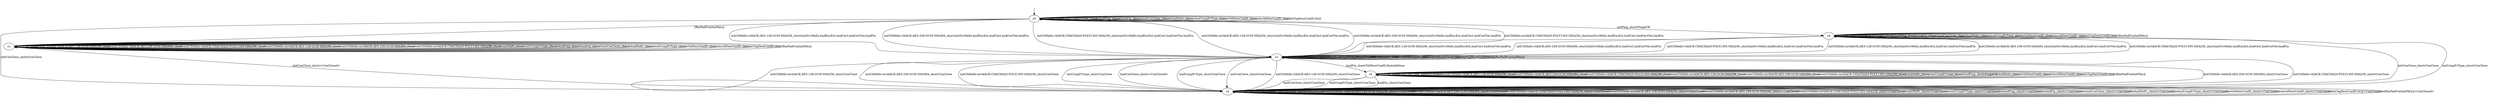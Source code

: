 digraph "../results/xquicModels/xquic-B-sCS-0/learnedModel" {
s0 [label=s0];
s1 [label=s1];
s2 [label=s2];
s3 [label=s3];
s4 [label=s4];
s5 [label=s5];
s0 -> s4  [label="initPing_short/PingACK "];
s0 -> s3  [label="initConClose_short/ConClose "];
s0 -> s2  [label="initCltHello-vldACK:AES-128-GCM-SHA256_short/initSvrHello,hndEncExt,hndCert,hndCertVer,hndFin "];
s0 -> s2  [label="initCltHello-vldACK:AES-256-GCM-SHA384_short/initSvrHello,hndEncExt,hndCert,hndCertVer,hndFin "];
s0 -> s2  [label="initCltHello-vldACK:CHACHA20-POLY1305-SHA256_short/initSvrHello,hndEncExt,hndCert,hndCertVer,hndFin "];
s0 -> s2  [label="initCltHello-invldACK:AES-128-GCM-SHA256_short/initSvrHello,hndEncExt,hndCert,hndCertVer,hndFin "];
s0 -> s2  [label="initCltHello-invldACK:AES-256-GCM-SHA384_short/initSvrHello,hndEncExt,hndCert,hndCertVer,hndFin "];
s0 -> s2  [label="initCltHello-invldACK:CHACHA20-POLY1305-SHA256_short/initSvrHello,hndEncExt,hndCert,hndCertVer,hndFin "];
s0 -> s0  [label="initNoFr_short/ "];
s0 -> s0  [label="initUnxpFrType_short/ "];
s0 -> s0  [label="hndPing_short/ "];
s0 -> s0  [label="hndFin_short/ "];
s0 -> s0  [label="hndConClose_short/ "];
s0 -> s0  [label="hndNoFr_short/ "];
s0 -> s0  [label="hndUnxpFrType_short/ "];
s0 -> s0  [label="VldNewConID_short/ "];
s0 -> s0  [label="InvldNewConID_short/ "];
s0 -> s0  [label="[ChgDestConID-Ori]/ "];
s0 -> s1  [label="[RmPadFrmInitPkts]/ "];
s1 -> s1  [label="initPing_short/ "];
s1 -> s3  [label="initConClose_short/<ConClosed> "];
s1 -> s1  [label="initCltHello-vldACK:AES-128-GCM-SHA256_short/ "];
s1 -> s1  [label="initCltHello-vldACK:AES-256-GCM-SHA384_short/ "];
s1 -> s1  [label="initCltHello-vldACK:CHACHA20-POLY1305-SHA256_short/ "];
s1 -> s1  [label="initCltHello-invldACK:AES-128-GCM-SHA256_short/ "];
s1 -> s1  [label="initCltHello-invldACK:AES-256-GCM-SHA384_short/ "];
s1 -> s1  [label="initCltHello-invldACK:CHACHA20-POLY1305-SHA256_short/ "];
s1 -> s1  [label="initNoFr_short/ "];
s1 -> s1  [label="initUnxpFrType_short/ "];
s1 -> s1  [label="hndPing_short/ "];
s1 -> s1  [label="hndFin_short/ "];
s1 -> s1  [label="hndConClose_short/ "];
s1 -> s1  [label="hndNoFr_short/ "];
s1 -> s1  [label="hndUnxpFrType_short/ "];
s1 -> s1  [label="VldNewConID_short/ "];
s1 -> s1  [label="InvldNewConID_short/ "];
s1 -> s1  [label="[ChgDestConID-Ori]/ "];
s1 -> s1  [label="[RmPadFrmInitPkts]/ "];
s2 -> s2  [label="initPing_short/PingACK "];
s2 -> s3  [label="initConClose_short/ConClose "];
s2 -> s3  [label="initCltHello-vldACK:AES-128-GCM-SHA256_short/ConClose "];
s2 -> s3  [label="initCltHello-vldACK:AES-256-GCM-SHA384_short/ConClose "];
s2 -> s3  [label="initCltHello-vldACK:CHACHA20-POLY1305-SHA256_short/ConClose "];
s2 -> s3  [label="initCltHello-invldACK:AES-128-GCM-SHA256_short/ConClose "];
s2 -> s3  [label="initCltHello-invldACK:AES-256-GCM-SHA384_short/ConClose "];
s2 -> s3  [label="initCltHello-invldACK:CHACHA20-POLY1305-SHA256_short/ConClose "];
s2 -> s2  [label="initNoFr_short/ "];
s2 -> s3  [label="initUnxpFrType_short/ConClose "];
s2 -> s2  [label="hndPing_short/PingACK "];
s2 -> s5  [label="hndFin_short/VldNewConID,HndshkDone "];
s2 -> s3  [label="hndConClose_short/<ConClosed> "];
s2 -> s2  [label="hndNoFr_short/ "];
s2 -> s3  [label="hndUnxpFrType_short/ConClose "];
s2 -> s2  [label="VldNewConID_short/ "];
s2 -> s2  [label="InvldNewConID_short/ "];
s2 -> s2  [label="[ChgDestConID-Ori]/ "];
s2 -> s2  [label="[RmPadFrmInitPkts]/ "];
s3 -> s3  [label="initPing_short/<ConClosed> "];
s3 -> s3  [label="initConClose_short/<ConClosed> "];
s3 -> s3  [label="initCltHello-vldACK:AES-128-GCM-SHA256_short/<ConClosed> "];
s3 -> s3  [label="initCltHello-vldACK:AES-256-GCM-SHA384_short/<ConClosed> "];
s3 -> s3  [label="initCltHello-vldACK:CHACHA20-POLY1305-SHA256_short/<ConClosed> "];
s3 -> s3  [label="initCltHello-invldACK:AES-128-GCM-SHA256_short/<ConClosed> "];
s3 -> s3  [label="initCltHello-invldACK:AES-256-GCM-SHA384_short/<ConClosed> "];
s3 -> s3  [label="initCltHello-invldACK:CHACHA20-POLY1305-SHA256_short/<ConClosed> "];
s3 -> s3  [label="initNoFr_short/<ConClosed> "];
s3 -> s3  [label="initUnxpFrType_short/<ConClosed> "];
s3 -> s3  [label="hndPing_short/<ConClosed> "];
s3 -> s3  [label="hndFin_short/<ConClosed> "];
s3 -> s3  [label="hndConClose_short/<ConClosed> "];
s3 -> s3  [label="hndNoFr_short/<ConClosed> "];
s3 -> s3  [label="hndUnxpFrType_short/<ConClosed> "];
s3 -> s3  [label="VldNewConID_short/<ConClosed> "];
s3 -> s3  [label="InvldNewConID_short/<ConClosed> "];
s3 -> s3  [label="[ChgDestConID-Ori]/<ConClosed> "];
s3 -> s3  [label="[RmPadFrmInitPkts]/<ConClosed> "];
s4 -> s4  [label="initPing_short/PingACK "];
s4 -> s3  [label="initConClose_short/ConClose "];
s4 -> s2  [label="initCltHello-vldACK:AES-128-GCM-SHA256_short/initSvrHello,hndEncExt,hndCert,hndCertVer,hndFin "];
s4 -> s2  [label="initCltHello-vldACK:AES-256-GCM-SHA384_short/initSvrHello,hndEncExt,hndCert,hndCertVer,hndFin "];
s4 -> s2  [label="initCltHello-vldACK:CHACHA20-POLY1305-SHA256_short/initSvrHello,hndEncExt,hndCert,hndCertVer,hndFin "];
s4 -> s2  [label="initCltHello-invldACK:AES-128-GCM-SHA256_short/initSvrHello,hndEncExt,hndCert,hndCertVer,hndFin "];
s4 -> s2  [label="initCltHello-invldACK:AES-256-GCM-SHA384_short/initSvrHello,hndEncExt,hndCert,hndCertVer,hndFin "];
s4 -> s2  [label="initCltHello-invldACK:CHACHA20-POLY1305-SHA256_short/initSvrHello,hndEncExt,hndCert,hndCertVer,hndFin "];
s4 -> s4  [label="initNoFr_short/ "];
s4 -> s3  [label="initUnxpFrType_short/ConClose "];
s4 -> s4  [label="hndPing_short/ "];
s4 -> s4  [label="hndFin_short/ "];
s4 -> s4  [label="hndConClose_short/ "];
s4 -> s4  [label="hndNoFr_short/ "];
s4 -> s4  [label="hndUnxpFrType_short/ "];
s4 -> s4  [label="VldNewConID_short/ "];
s4 -> s4  [label="InvldNewConID_short/ "];
s4 -> s4  [label="[ChgDestConID-Ori]/ "];
s4 -> s4  [label="[RmPadFrmInitPkts]/ "];
s5 -> s5  [label="initPing_short/ "];
s5 -> s5  [label="initConClose_short/<ConAct> "];
s5 -> s5  [label="initCltHello-vldACK:AES-128-GCM-SHA256_short/ "];
s5 -> s5  [label="initCltHello-vldACK:AES-256-GCM-SHA384_short/ "];
s5 -> s5  [label="initCltHello-vldACK:CHACHA20-POLY1305-SHA256_short/ "];
s5 -> s5  [label="initCltHello-invldACK:AES-128-GCM-SHA256_short/ "];
s5 -> s5  [label="initCltHello-invldACK:AES-256-GCM-SHA384_short/ "];
s5 -> s5  [label="initCltHello-invldACK:CHACHA20-POLY1305-SHA256_short/ "];
s5 -> s5  [label="initNoFr_short/ "];
s5 -> s5  [label="initUnxpFrType_short/ "];
s5 -> s5  [label="hndPing_short/PingACK "];
s5 -> s3  [label="hndFin_short/ConClose "];
s5 -> s3  [label="hndConClose_short/ConClose "];
s5 -> s5  [label="hndNoFr_short/ "];
s5 -> s3  [label="hndUnxpFrType_short/ConClose "];
s5 -> s5  [label="VldNewConID_short/ "];
s5 -> s5  [label="InvldNewConID_short/ "];
s5 -> s5  [label="[ChgDestConID-Ori]/ "];
s5 -> s5  [label="[RmPadFrmInitPkts]/ "];
__start0 [label="", shape=none];
__start0 -> s0  [label=""];
}

